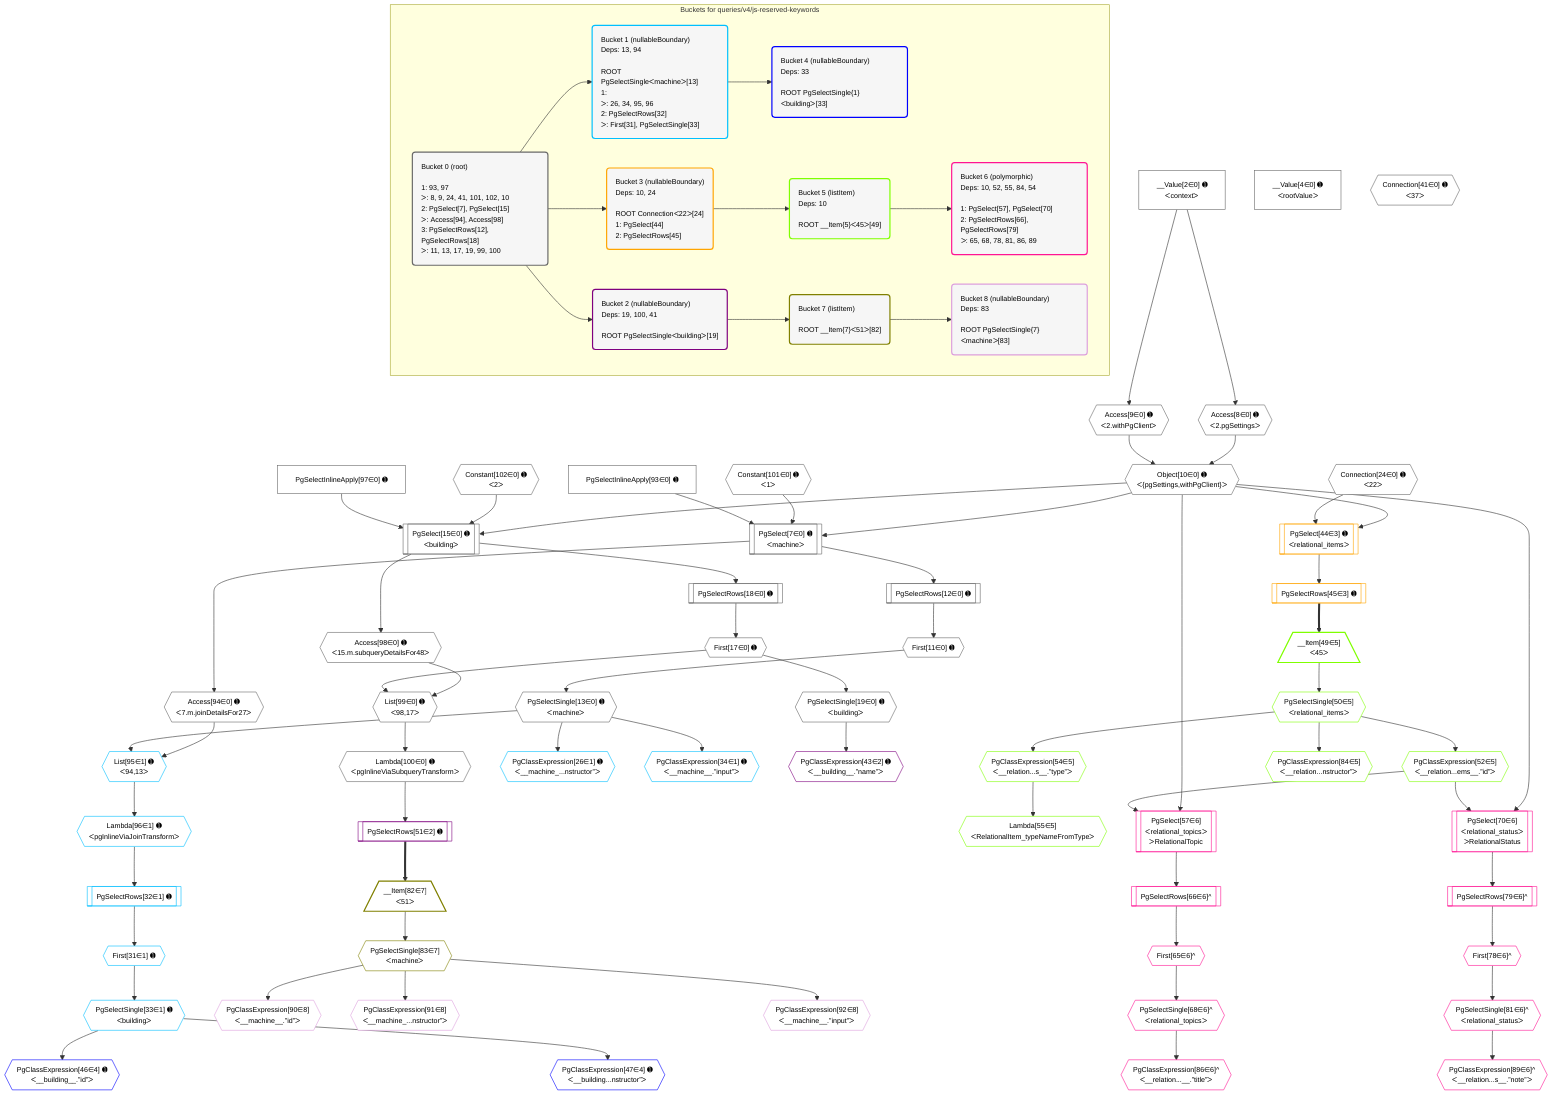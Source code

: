 %%{init: {'themeVariables': { 'fontSize': '12px'}}}%%
graph TD
    classDef path fill:#eee,stroke:#000,color:#000
    classDef plan fill:#fff,stroke-width:1px,color:#000
    classDef itemplan fill:#fff,stroke-width:2px,color:#000
    classDef unbatchedplan fill:#dff,stroke-width:1px,color:#000
    classDef sideeffectplan fill:#fcc,stroke-width:2px,color:#000
    classDef bucket fill:#f6f6f6,color:#000,stroke-width:2px,text-align:left

    subgraph "Buckets for queries/v4/js-reserved-keywords"
    Bucket0("Bucket 0 (root)<br /><br />1: 93, 97<br />ᐳ: 8, 9, 24, 41, 101, 102, 10<br />2: PgSelect[7], PgSelect[15]<br />ᐳ: Access[94], Access[98]<br />3: PgSelectRows[12], PgSelectRows[18]<br />ᐳ: 11, 13, 17, 19, 99, 100"):::bucket
    Bucket1("Bucket 1 (nullableBoundary)<br />Deps: 13, 94<br /><br />ROOT PgSelectSingleᐸmachineᐳ[13]<br />1: <br />ᐳ: 26, 34, 95, 96<br />2: PgSelectRows[32]<br />ᐳ: First[31], PgSelectSingle[33]"):::bucket
    Bucket2("Bucket 2 (nullableBoundary)<br />Deps: 19, 100, 41<br /><br />ROOT PgSelectSingleᐸbuildingᐳ[19]"):::bucket
    Bucket3("Bucket 3 (nullableBoundary)<br />Deps: 10, 24<br /><br />ROOT Connectionᐸ22ᐳ[24]<br />1: PgSelect[44]<br />2: PgSelectRows[45]"):::bucket
    Bucket4("Bucket 4 (nullableBoundary)<br />Deps: 33<br /><br />ROOT PgSelectSingle{1}ᐸbuildingᐳ[33]"):::bucket
    Bucket5("Bucket 5 (listItem)<br />Deps: 10<br /><br />ROOT __Item{5}ᐸ45ᐳ[49]"):::bucket
    Bucket6("Bucket 6 (polymorphic)<br />Deps: 10, 52, 55, 84, 54<br /><br />1: PgSelect[57], PgSelect[70]<br />2: PgSelectRows[66], PgSelectRows[79]<br />ᐳ: 65, 68, 78, 81, 86, 89"):::bucket
    Bucket7("Bucket 7 (listItem)<br /><br />ROOT __Item{7}ᐸ51ᐳ[82]"):::bucket
    Bucket8("Bucket 8 (nullableBoundary)<br />Deps: 83<br /><br />ROOT PgSelectSingle{7}ᐸmachineᐳ[83]"):::bucket
    end
    Bucket0 --> Bucket1 & Bucket2 & Bucket3
    Bucket1 --> Bucket4
    Bucket2 --> Bucket7
    Bucket3 --> Bucket5
    Bucket5 --> Bucket6
    Bucket7 --> Bucket8

    %% plan dependencies
    PgSelect7[["PgSelect[7∈0] ➊<br />ᐸmachineᐳ"]]:::plan
    Object10{{"Object[10∈0] ➊<br />ᐸ{pgSettings,withPgClient}ᐳ"}}:::plan
    Constant101{{"Constant[101∈0] ➊<br />ᐸ1ᐳ"}}:::plan
    PgSelectInlineApply93["PgSelectInlineApply[93∈0] ➊"]:::plan
    Object10 & Constant101 & PgSelectInlineApply93 --> PgSelect7
    PgSelect15[["PgSelect[15∈0] ➊<br />ᐸbuildingᐳ"]]:::plan
    Constant102{{"Constant[102∈0] ➊<br />ᐸ2ᐳ"}}:::plan
    PgSelectInlineApply97["PgSelectInlineApply[97∈0] ➊"]:::plan
    Object10 & Constant102 & PgSelectInlineApply97 --> PgSelect15
    Access8{{"Access[8∈0] ➊<br />ᐸ2.pgSettingsᐳ"}}:::plan
    Access9{{"Access[9∈0] ➊<br />ᐸ2.withPgClientᐳ"}}:::plan
    Access8 & Access9 --> Object10
    List99{{"List[99∈0] ➊<br />ᐸ98,17ᐳ"}}:::plan
    Access98{{"Access[98∈0] ➊<br />ᐸ15.m.subqueryDetailsFor48ᐳ"}}:::plan
    First17{{"First[17∈0] ➊"}}:::plan
    Access98 & First17 --> List99
    __Value2["__Value[2∈0] ➊<br />ᐸcontextᐳ"]:::plan
    __Value2 --> Access8
    __Value2 --> Access9
    First11{{"First[11∈0] ➊"}}:::plan
    PgSelectRows12[["PgSelectRows[12∈0] ➊"]]:::plan
    PgSelectRows12 --> First11
    PgSelect7 --> PgSelectRows12
    PgSelectSingle13{{"PgSelectSingle[13∈0] ➊<br />ᐸmachineᐳ"}}:::plan
    First11 --> PgSelectSingle13
    PgSelectRows18[["PgSelectRows[18∈0] ➊"]]:::plan
    PgSelectRows18 --> First17
    PgSelect15 --> PgSelectRows18
    PgSelectSingle19{{"PgSelectSingle[19∈0] ➊<br />ᐸbuildingᐳ"}}:::plan
    First17 --> PgSelectSingle19
    Access94{{"Access[94∈0] ➊<br />ᐸ7.m.joinDetailsFor27ᐳ"}}:::plan
    PgSelect7 --> Access94
    PgSelect15 --> Access98
    Lambda100{{"Lambda[100∈0] ➊<br />ᐸpgInlineViaSubqueryTransformᐳ"}}:::plan
    List99 --> Lambda100
    __Value4["__Value[4∈0] ➊<br />ᐸrootValueᐳ"]:::plan
    Connection24{{"Connection[24∈0] ➊<br />ᐸ22ᐳ"}}:::plan
    Connection41{{"Connection[41∈0] ➊<br />ᐸ37ᐳ"}}:::plan
    List95{{"List[95∈1] ➊<br />ᐸ94,13ᐳ"}}:::plan
    Access94 & PgSelectSingle13 --> List95
    PgClassExpression26{{"PgClassExpression[26∈1] ➊<br />ᐸ__machine_...nstructor”ᐳ"}}:::plan
    PgSelectSingle13 --> PgClassExpression26
    First31{{"First[31∈1] ➊"}}:::plan
    PgSelectRows32[["PgSelectRows[32∈1] ➊"]]:::plan
    PgSelectRows32 --> First31
    Lambda96{{"Lambda[96∈1] ➊<br />ᐸpgInlineViaJoinTransformᐳ"}}:::plan
    Lambda96 --> PgSelectRows32
    PgSelectSingle33{{"PgSelectSingle[33∈1] ➊<br />ᐸbuildingᐳ"}}:::plan
    First31 --> PgSelectSingle33
    PgClassExpression34{{"PgClassExpression[34∈1] ➊<br />ᐸ__machine__.”input”ᐳ"}}:::plan
    PgSelectSingle13 --> PgClassExpression34
    List95 --> Lambda96
    PgClassExpression46{{"PgClassExpression[46∈4] ➊<br />ᐸ__building__.”id”ᐳ"}}:::plan
    PgSelectSingle33 --> PgClassExpression46
    PgClassExpression47{{"PgClassExpression[47∈4] ➊<br />ᐸ__building...nstructor”ᐳ"}}:::plan
    PgSelectSingle33 --> PgClassExpression47
    PgClassExpression43{{"PgClassExpression[43∈2] ➊<br />ᐸ__building__.”name”ᐳ"}}:::plan
    PgSelectSingle19 --> PgClassExpression43
    PgSelectRows51[["PgSelectRows[51∈2] ➊"]]:::plan
    Lambda100 --> PgSelectRows51
    __Item82[/"__Item[82∈7]<br />ᐸ51ᐳ"\]:::itemplan
    PgSelectRows51 ==> __Item82
    PgSelectSingle83{{"PgSelectSingle[83∈7]<br />ᐸmachineᐳ"}}:::plan
    __Item82 --> PgSelectSingle83
    PgClassExpression90{{"PgClassExpression[90∈8]<br />ᐸ__machine__.”id”ᐳ"}}:::plan
    PgSelectSingle83 --> PgClassExpression90
    PgClassExpression91{{"PgClassExpression[91∈8]<br />ᐸ__machine_...nstructor”ᐳ"}}:::plan
    PgSelectSingle83 --> PgClassExpression91
    PgClassExpression92{{"PgClassExpression[92∈8]<br />ᐸ__machine__.”input”ᐳ"}}:::plan
    PgSelectSingle83 --> PgClassExpression92
    PgSelect44[["PgSelect[44∈3] ➊<br />ᐸrelational_itemsᐳ"]]:::plan
    Object10 & Connection24 --> PgSelect44
    PgSelectRows45[["PgSelectRows[45∈3] ➊"]]:::plan
    PgSelect44 --> PgSelectRows45
    __Item49[/"__Item[49∈5]<br />ᐸ45ᐳ"\]:::itemplan
    PgSelectRows45 ==> __Item49
    PgSelectSingle50{{"PgSelectSingle[50∈5]<br />ᐸrelational_itemsᐳ"}}:::plan
    __Item49 --> PgSelectSingle50
    PgClassExpression52{{"PgClassExpression[52∈5]<br />ᐸ__relation...ems__.”id”ᐳ"}}:::plan
    PgSelectSingle50 --> PgClassExpression52
    PgClassExpression54{{"PgClassExpression[54∈5]<br />ᐸ__relation...s__.”type”ᐳ"}}:::plan
    PgSelectSingle50 --> PgClassExpression54
    Lambda55{{"Lambda[55∈5]<br />ᐸRelationalItem_typeNameFromTypeᐳ"}}:::plan
    PgClassExpression54 --> Lambda55
    PgClassExpression84{{"PgClassExpression[84∈5]<br />ᐸ__relation...nstructor”ᐳ"}}:::plan
    PgSelectSingle50 --> PgClassExpression84
    PgSelect57[["PgSelect[57∈6]<br />ᐸrelational_topicsᐳ<br />ᐳRelationalTopic"]]:::plan
    Object10 & PgClassExpression52 --> PgSelect57
    PgSelect70[["PgSelect[70∈6]<br />ᐸrelational_statusᐳ<br />ᐳRelationalStatus"]]:::plan
    Object10 & PgClassExpression52 --> PgSelect70
    First65{{"First[65∈6]^"}}:::plan
    PgSelectRows66[["PgSelectRows[66∈6]^"]]:::plan
    PgSelectRows66 --> First65
    PgSelect57 --> PgSelectRows66
    PgSelectSingle68{{"PgSelectSingle[68∈6]^<br />ᐸrelational_topicsᐳ"}}:::plan
    First65 --> PgSelectSingle68
    First78{{"First[78∈6]^"}}:::plan
    PgSelectRows79[["PgSelectRows[79∈6]^"]]:::plan
    PgSelectRows79 --> First78
    PgSelect70 --> PgSelectRows79
    PgSelectSingle81{{"PgSelectSingle[81∈6]^<br />ᐸrelational_statusᐳ"}}:::plan
    First78 --> PgSelectSingle81
    PgClassExpression86{{"PgClassExpression[86∈6]^<br />ᐸ__relation...__.”title”ᐳ"}}:::plan
    PgSelectSingle68 --> PgClassExpression86
    PgClassExpression89{{"PgClassExpression[89∈6]^<br />ᐸ__relation...s__.”note”ᐳ"}}:::plan
    PgSelectSingle81 --> PgClassExpression89

    %% define steps
    classDef bucket0 stroke:#696969
    class Bucket0,__Value2,__Value4,PgSelect7,Access8,Access9,Object10,First11,PgSelectRows12,PgSelectSingle13,PgSelect15,First17,PgSelectRows18,PgSelectSingle19,Connection24,Connection41,PgSelectInlineApply93,Access94,PgSelectInlineApply97,Access98,List99,Lambda100,Constant101,Constant102 bucket0
    classDef bucket1 stroke:#00bfff
    class Bucket1,PgClassExpression26,First31,PgSelectRows32,PgSelectSingle33,PgClassExpression34,List95,Lambda96 bucket1
    classDef bucket2 stroke:#7f007f
    class Bucket2,PgClassExpression43,PgSelectRows51 bucket2
    classDef bucket3 stroke:#ffa500
    class Bucket3,PgSelect44,PgSelectRows45 bucket3
    classDef bucket4 stroke:#0000ff
    class Bucket4,PgClassExpression46,PgClassExpression47 bucket4
    classDef bucket5 stroke:#7fff00
    class Bucket5,__Item49,PgSelectSingle50,PgClassExpression52,PgClassExpression54,Lambda55,PgClassExpression84 bucket5
    classDef bucket6 stroke:#ff1493
    class Bucket6,PgSelect57,First65,PgSelectRows66,PgSelectSingle68,PgSelect70,First78,PgSelectRows79,PgSelectSingle81,PgClassExpression86,PgClassExpression89 bucket6
    classDef bucket7 stroke:#808000
    class Bucket7,__Item82,PgSelectSingle83 bucket7
    classDef bucket8 stroke:#dda0dd
    class Bucket8,PgClassExpression90,PgClassExpression91,PgClassExpression92 bucket8